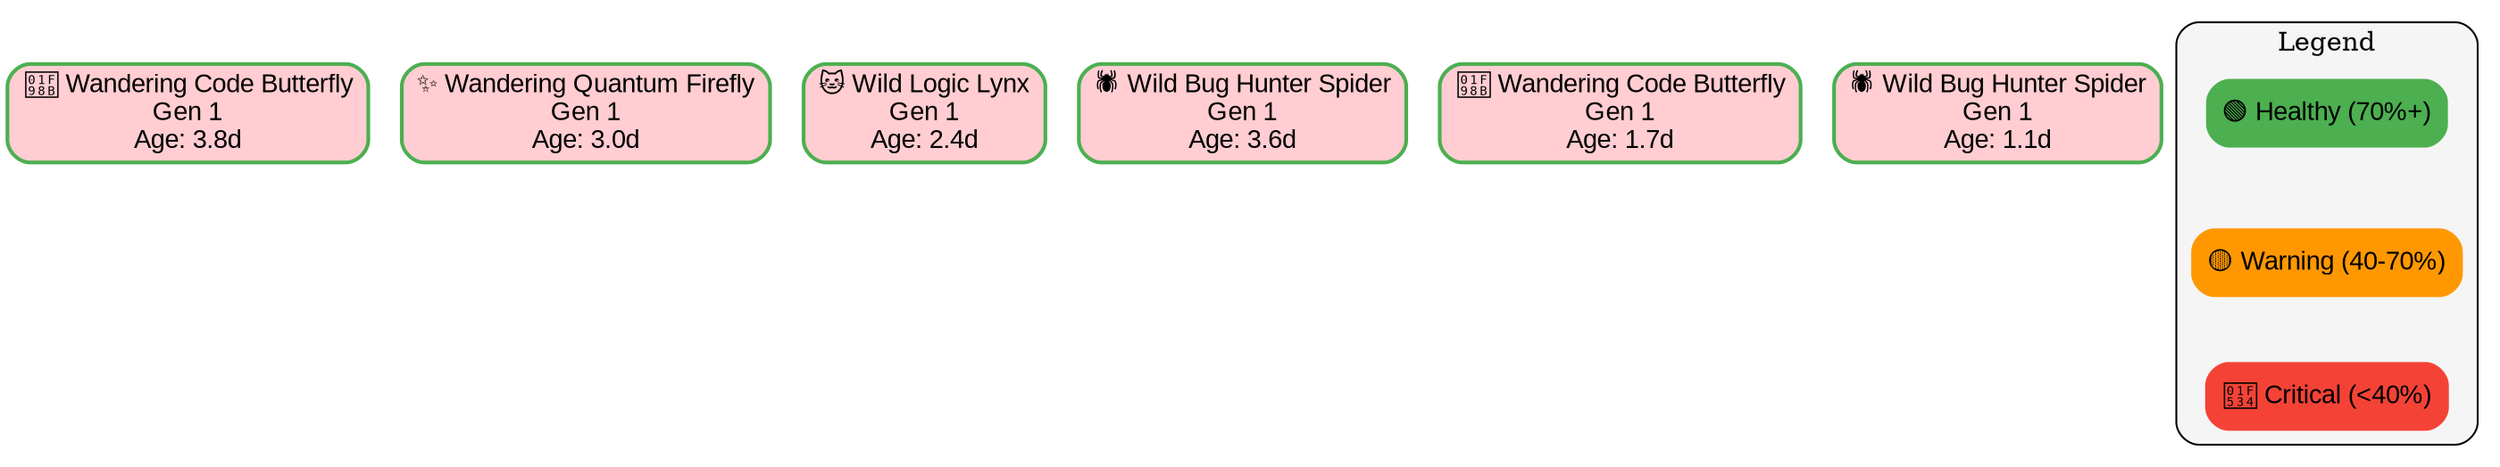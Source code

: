 
digraph EcosystemFamilyTree {
    rankdir=TB;
    node [shape=box, style="rounded,filled", fontname="Arial"];
    edge [fontname="Arial"];
    
    // Style pour différentes générations
    node [fillcolor="#E3F2FD"];

        "code_butterfly_1753392858_5357" [
            label="🦋 Wandering Code Butterfly\nGen 1\nAge: 3.8d",
            fillcolor="#FFCDD2",
            color="#4CAF50",
            penwidth=2
        ];
    
        "quantum_firefly_1753393678_6656" [
            label="✨ Wandering Quantum Firefly\nGen 1\nAge: 3.0d",
            fillcolor="#FFCDD2",
            color="#4CAF50",
            penwidth=2
        ];
    
        "logic_lynx_1753394863_7694" [
            label="🐱 Wild Logic Lynx\nGen 1\nAge: 2.4d",
            fillcolor="#FFCDD2",
            color="#4CAF50",
            penwidth=2
        ];
    
        "bug_hunter_spider_1753395214_1998" [
            label="🕷️ Wild Bug Hunter Spider\nGen 1\nAge: 3.6d",
            fillcolor="#FFCDD2",
            color="#4CAF50",
            penwidth=2
        ];
    
        "code_butterfly_1753397153_5909" [
            label="🦋 Wandering Code Butterfly\nGen 1\nAge: 1.7d",
            fillcolor="#FFCDD2",
            color="#4CAF50",
            penwidth=2
        ];
    
        "bug_hunter_spider_1753401059_2910" [
            label="🕷️ Wild Bug Hunter Spider\nGen 1\nAge: 1.1d",
            fillcolor="#FFCDD2",
            color="#4CAF50",
            penwidth=2
        ];
    
    
    // Légende
    subgraph cluster_legend {
        label="Legend";
        style="rounded,filled";
        fillcolor="#F5F5F5";
        
        legend1 [label="🟢 Healthy (70%+)", fillcolor="#4CAF50", color="#4CAF50"];
        legend2 [label="🟡 Warning (40-70%)", fillcolor="#FF9800", color="#FF9800"];
        legend3 [label="🔴 Critical (<40%)", fillcolor="#F44336", color="#F44336"];
        
        legend1 -> legend2 -> legend3 [style=invis];
    }
}
